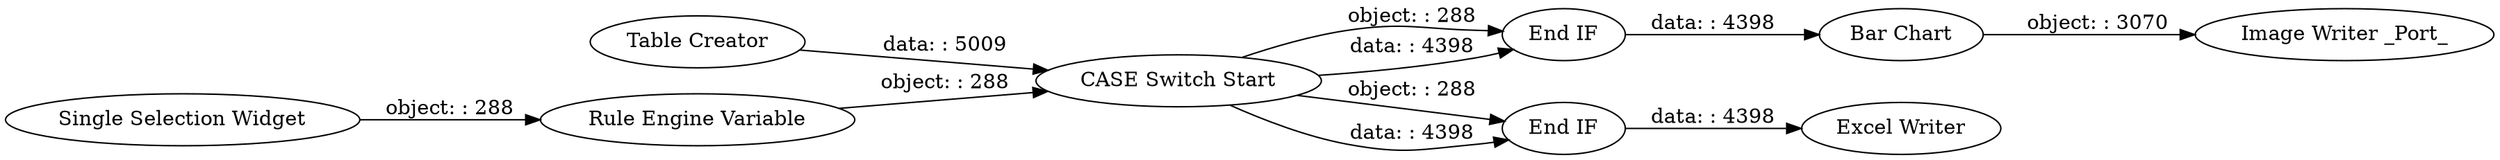 digraph {
	"2405843278743830711_4" [label="Rule Engine Variable"]
	"2405843278743830711_15" [label="End IF"]
	"2405843278743830711_14" [label="End IF"]
	"2405843278743830711_12" [label="Single Selection Widget"]
	"2405843278743830711_16" [label="Bar Chart"]
	"2405843278743830711_1" [label="CASE Switch Start"]
	"2405843278743830711_13" [label="Image Writer _Port_"]
	"2405843278743830711_5" [label="Table Creator"]
	"2405843278743830711_9" [label="Excel Writer"]
	"2405843278743830711_12" -> "2405843278743830711_4" [label="object: : 288"]
	"2405843278743830711_5" -> "2405843278743830711_1" [label="data: : 5009"]
	"2405843278743830711_14" -> "2405843278743830711_9" [label="data: : 4398"]
	"2405843278743830711_4" -> "2405843278743830711_1" [label="object: : 288"]
	"2405843278743830711_1" -> "2405843278743830711_14" [label="object: : 288"]
	"2405843278743830711_1" -> "2405843278743830711_15" [label="object: : 288"]
	"2405843278743830711_1" -> "2405843278743830711_15" [label="data: : 4398"]
	"2405843278743830711_15" -> "2405843278743830711_16" [label="data: : 4398"]
	"2405843278743830711_16" -> "2405843278743830711_13" [label="object: : 3070"]
	"2405843278743830711_1" -> "2405843278743830711_14" [label="data: : 4398"]
	rankdir=LR
}

